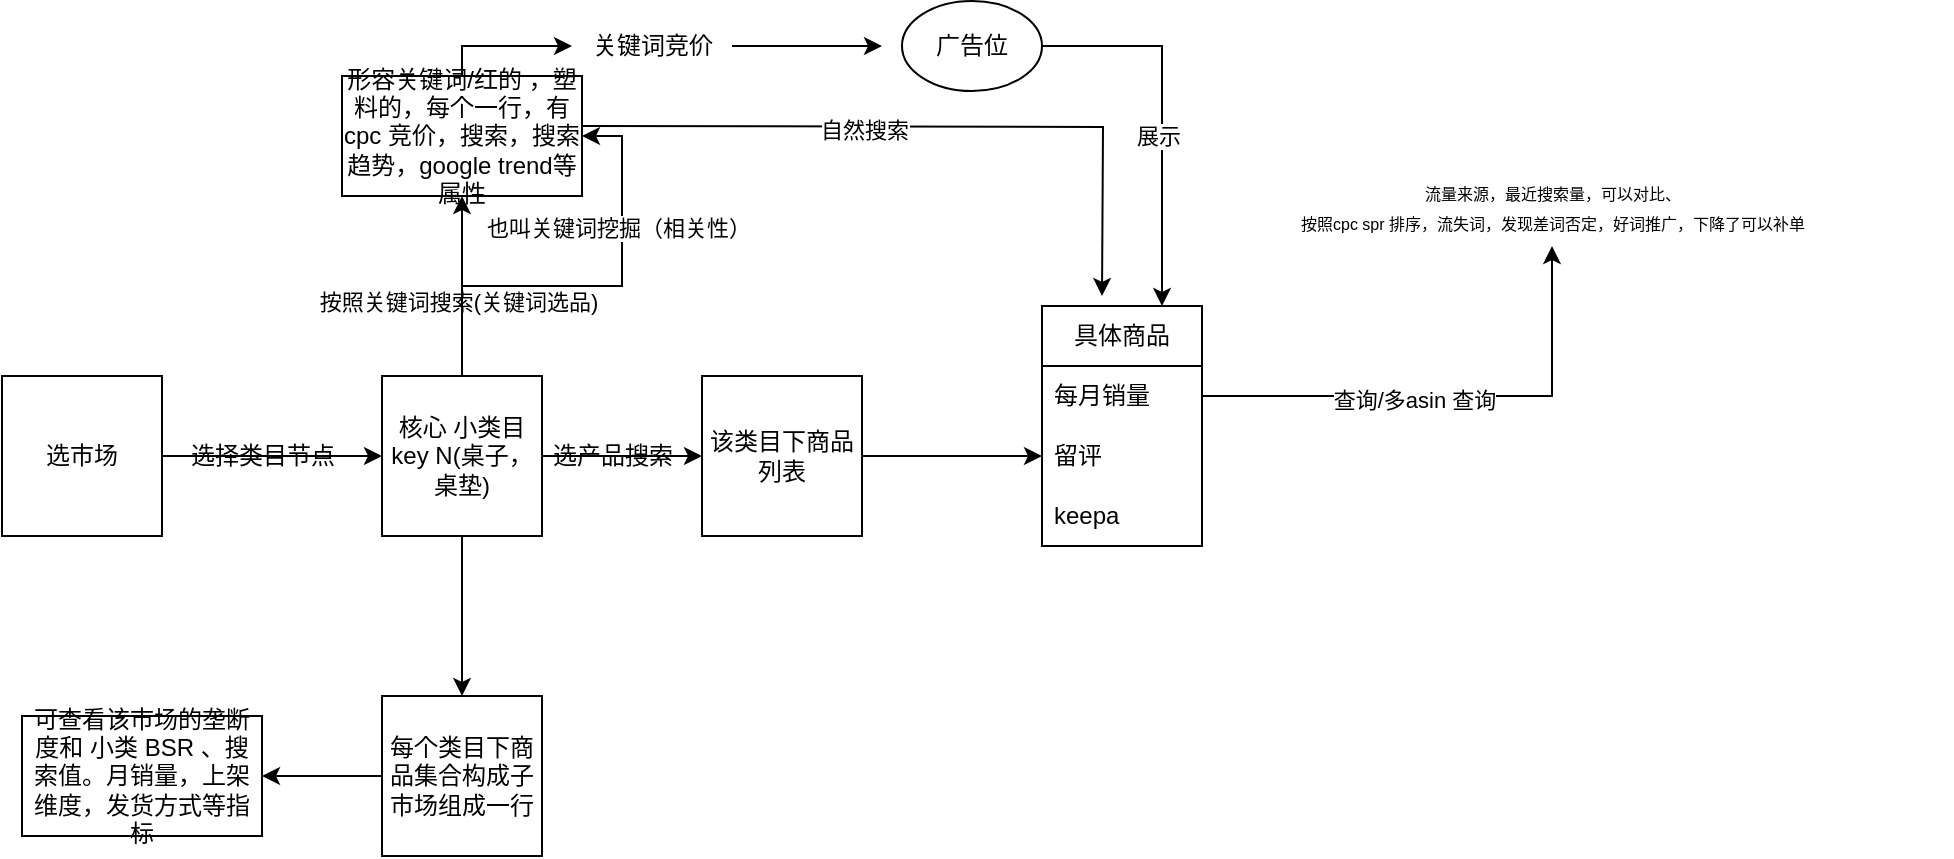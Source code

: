 <mxfile version="21.5.0" type="github">
  <diagram name="第 1 页" id="L8ZCrId86UIUJhBQzHBy">
    <mxGraphModel dx="598" dy="1480" grid="1" gridSize="10" guides="1" tooltips="1" connect="1" arrows="1" fold="1" page="1" pageScale="1" pageWidth="827" pageHeight="1169" math="0" shadow="0">
      <root>
        <mxCell id="0" />
        <mxCell id="1" parent="0" />
        <mxCell id="fAKyNClEuvAhxEzox4LH-3" value="" style="edgeStyle=orthogonalEdgeStyle;rounded=0;orthogonalLoop=1;jettySize=auto;html=1;" edge="1" parent="1" source="fAKyNClEuvAhxEzox4LH-1" target="fAKyNClEuvAhxEzox4LH-2">
          <mxGeometry relative="1" as="geometry" />
        </mxCell>
        <mxCell id="fAKyNClEuvAhxEzox4LH-10" value="" style="edgeStyle=orthogonalEdgeStyle;rounded=0;orthogonalLoop=1;jettySize=auto;html=1;" edge="1" parent="1" source="fAKyNClEuvAhxEzox4LH-1" target="fAKyNClEuvAhxEzox4LH-9">
          <mxGeometry relative="1" as="geometry" />
        </mxCell>
        <mxCell id="fAKyNClEuvAhxEzox4LH-20" value="" style="edgeStyle=orthogonalEdgeStyle;rounded=0;orthogonalLoop=1;jettySize=auto;html=1;" edge="1" parent="1" source="fAKyNClEuvAhxEzox4LH-1" target="fAKyNClEuvAhxEzox4LH-19">
          <mxGeometry relative="1" as="geometry" />
        </mxCell>
        <mxCell id="fAKyNClEuvAhxEzox4LH-21" value="按照关键词搜索(关键词选品)" style="edgeLabel;html=1;align=center;verticalAlign=middle;resizable=0;points=[];" vertex="1" connectable="0" parent="fAKyNClEuvAhxEzox4LH-20">
          <mxGeometry x="-0.167" y="2" relative="1" as="geometry">
            <mxPoint as="offset" />
          </mxGeometry>
        </mxCell>
        <mxCell id="fAKyNClEuvAhxEzox4LH-22" style="edgeStyle=orthogonalEdgeStyle;rounded=0;orthogonalLoop=1;jettySize=auto;html=1;entryX=1;entryY=0.5;entryDx=0;entryDy=0;" edge="1" parent="1" source="fAKyNClEuvAhxEzox4LH-1" target="fAKyNClEuvAhxEzox4LH-19">
          <mxGeometry relative="1" as="geometry" />
        </mxCell>
        <mxCell id="fAKyNClEuvAhxEzox4LH-23" value="也叫关键词挖掘（相关性）" style="edgeLabel;html=1;align=center;verticalAlign=middle;resizable=0;points=[];" vertex="1" connectable="0" parent="fAKyNClEuvAhxEzox4LH-22">
          <mxGeometry x="0.401" y="2" relative="1" as="geometry">
            <mxPoint as="offset" />
          </mxGeometry>
        </mxCell>
        <mxCell id="fAKyNClEuvAhxEzox4LH-1" value="核心 小类目key N(桌子，桌垫)" style="whiteSpace=wrap;html=1;aspect=fixed;" vertex="1" parent="1">
          <mxGeometry x="200" y="175" width="80" height="80" as="geometry" />
        </mxCell>
        <mxCell id="fAKyNClEuvAhxEzox4LH-18" style="edgeStyle=orthogonalEdgeStyle;rounded=0;orthogonalLoop=1;jettySize=auto;html=1;" edge="1" parent="1" source="fAKyNClEuvAhxEzox4LH-2" target="fAKyNClEuvAhxEzox4LH-16">
          <mxGeometry relative="1" as="geometry" />
        </mxCell>
        <mxCell id="fAKyNClEuvAhxEzox4LH-2" value="该类目下商品列表" style="whiteSpace=wrap;html=1;aspect=fixed;" vertex="1" parent="1">
          <mxGeometry x="360" y="175" width="80" height="80" as="geometry" />
        </mxCell>
        <mxCell id="fAKyNClEuvAhxEzox4LH-6" style="edgeStyle=orthogonalEdgeStyle;rounded=0;orthogonalLoop=1;jettySize=auto;html=1;entryX=0;entryY=0.5;entryDx=0;entryDy=0;" edge="1" parent="1" source="fAKyNClEuvAhxEzox4LH-4" target="fAKyNClEuvAhxEzox4LH-1">
          <mxGeometry relative="1" as="geometry" />
        </mxCell>
        <mxCell id="fAKyNClEuvAhxEzox4LH-4" value="选市场" style="whiteSpace=wrap;html=1;aspect=fixed;" vertex="1" parent="1">
          <mxGeometry x="10" y="175" width="80" height="80" as="geometry" />
        </mxCell>
        <mxCell id="fAKyNClEuvAhxEzox4LH-7" value="选择类目节点" style="text;html=1;align=center;verticalAlign=middle;resizable=0;points=[];autosize=1;strokeColor=none;fillColor=none;" vertex="1" parent="1">
          <mxGeometry x="90" y="200" width="100" height="30" as="geometry" />
        </mxCell>
        <mxCell id="fAKyNClEuvAhxEzox4LH-8" value="选产品搜索" style="text;html=1;align=center;verticalAlign=middle;resizable=0;points=[];autosize=1;strokeColor=none;fillColor=none;" vertex="1" parent="1">
          <mxGeometry x="275" y="200" width="80" height="30" as="geometry" />
        </mxCell>
        <mxCell id="fAKyNClEuvAhxEzox4LH-12" value="" style="edgeStyle=orthogonalEdgeStyle;rounded=0;orthogonalLoop=1;jettySize=auto;html=1;" edge="1" parent="1" source="fAKyNClEuvAhxEzox4LH-9" target="fAKyNClEuvAhxEzox4LH-11">
          <mxGeometry relative="1" as="geometry" />
        </mxCell>
        <mxCell id="fAKyNClEuvAhxEzox4LH-9" value="每个类目下商品集合构成子市场组成一行" style="whiteSpace=wrap;html=1;aspect=fixed;" vertex="1" parent="1">
          <mxGeometry x="200" y="335" width="80" height="80" as="geometry" />
        </mxCell>
        <mxCell id="fAKyNClEuvAhxEzox4LH-11" value="可查看该市场的垄断度和 小类 BSR 、搜索值。月销量，上架维度，发货方式等指标" style="whiteSpace=wrap;html=1;" vertex="1" parent="1">
          <mxGeometry x="20" y="345" width="120" height="60" as="geometry" />
        </mxCell>
        <mxCell id="fAKyNClEuvAhxEzox4LH-14" value="具体商品" style="swimlane;fontStyle=0;childLayout=stackLayout;horizontal=1;startSize=30;horizontalStack=0;resizeParent=1;resizeParentMax=0;resizeLast=0;collapsible=1;marginBottom=0;whiteSpace=wrap;html=1;" vertex="1" parent="1">
          <mxGeometry x="530" y="140" width="80" height="120" as="geometry" />
        </mxCell>
        <mxCell id="fAKyNClEuvAhxEzox4LH-15" value="每月销量" style="text;strokeColor=none;fillColor=none;align=left;verticalAlign=middle;spacingLeft=4;spacingRight=4;overflow=hidden;points=[[0,0.5],[1,0.5]];portConstraint=eastwest;rotatable=0;whiteSpace=wrap;html=1;" vertex="1" parent="fAKyNClEuvAhxEzox4LH-14">
          <mxGeometry y="30" width="80" height="30" as="geometry" />
        </mxCell>
        <mxCell id="fAKyNClEuvAhxEzox4LH-16" value="留评" style="text;strokeColor=none;fillColor=none;align=left;verticalAlign=middle;spacingLeft=4;spacingRight=4;overflow=hidden;points=[[0,0.5],[1,0.5]];portConstraint=eastwest;rotatable=0;whiteSpace=wrap;html=1;" vertex="1" parent="fAKyNClEuvAhxEzox4LH-14">
          <mxGeometry y="60" width="80" height="30" as="geometry" />
        </mxCell>
        <mxCell id="fAKyNClEuvAhxEzox4LH-17" value="keepa" style="text;strokeColor=none;fillColor=none;align=left;verticalAlign=middle;spacingLeft=4;spacingRight=4;overflow=hidden;points=[[0,0.5],[1,0.5]];portConstraint=eastwest;rotatable=0;whiteSpace=wrap;html=1;" vertex="1" parent="fAKyNClEuvAhxEzox4LH-14">
          <mxGeometry y="90" width="80" height="30" as="geometry" />
        </mxCell>
        <mxCell id="fAKyNClEuvAhxEzox4LH-24" style="edgeStyle=orthogonalEdgeStyle;rounded=0;orthogonalLoop=1;jettySize=auto;html=1;entryX=0.375;entryY=0;entryDx=0;entryDy=0;entryPerimeter=0;" edge="1" parent="1">
          <mxGeometry relative="1" as="geometry">
            <mxPoint x="300" y="50" as="sourcePoint" />
            <mxPoint x="560" y="135" as="targetPoint" />
          </mxGeometry>
        </mxCell>
        <mxCell id="fAKyNClEuvAhxEzox4LH-25" value="自然搜索" style="edgeLabel;html=1;align=center;verticalAlign=middle;resizable=0;points=[];" vertex="1" connectable="0" parent="fAKyNClEuvAhxEzox4LH-24">
          <mxGeometry x="-0.186" y="-1" relative="1" as="geometry">
            <mxPoint as="offset" />
          </mxGeometry>
        </mxCell>
        <mxCell id="fAKyNClEuvAhxEzox4LH-26" style="edgeStyle=orthogonalEdgeStyle;rounded=0;orthogonalLoop=1;jettySize=auto;html=1;" edge="1" parent="1" source="fAKyNClEuvAhxEzox4LH-27">
          <mxGeometry relative="1" as="geometry">
            <mxPoint x="450" y="10" as="targetPoint" />
            <Array as="points">
              <mxPoint x="430" y="10" />
            </Array>
          </mxGeometry>
        </mxCell>
        <mxCell id="fAKyNClEuvAhxEzox4LH-19" value="形容关键词/红的 ，塑料的，每个一行，有cpc 竞价，搜索，搜索趋势，google trend等属性" style="whiteSpace=wrap;html=1;" vertex="1" parent="1">
          <mxGeometry x="180" y="25" width="120" height="60" as="geometry" />
        </mxCell>
        <mxCell id="fAKyNClEuvAhxEzox4LH-28" value="" style="edgeStyle=orthogonalEdgeStyle;rounded=0;orthogonalLoop=1;jettySize=auto;html=1;" edge="1" parent="1" source="fAKyNClEuvAhxEzox4LH-19" target="fAKyNClEuvAhxEzox4LH-27">
          <mxGeometry relative="1" as="geometry">
            <mxPoint x="450" y="10" as="targetPoint" />
            <mxPoint x="240" y="25" as="sourcePoint" />
            <Array as="points">
              <mxPoint x="240" y="10" />
            </Array>
          </mxGeometry>
        </mxCell>
        <mxCell id="fAKyNClEuvAhxEzox4LH-27" value="关键词竞价" style="text;html=1;align=center;verticalAlign=middle;resizable=0;points=[];autosize=1;strokeColor=none;fillColor=none;" vertex="1" parent="1">
          <mxGeometry x="295" y="-5" width="80" height="30" as="geometry" />
        </mxCell>
        <mxCell id="fAKyNClEuvAhxEzox4LH-30" style="edgeStyle=orthogonalEdgeStyle;rounded=0;orthogonalLoop=1;jettySize=auto;html=1;entryX=0.75;entryY=0;entryDx=0;entryDy=0;" edge="1" parent="1" source="fAKyNClEuvAhxEzox4LH-29" target="fAKyNClEuvAhxEzox4LH-14">
          <mxGeometry relative="1" as="geometry">
            <Array as="points">
              <mxPoint x="590" y="10" />
            </Array>
          </mxGeometry>
        </mxCell>
        <mxCell id="fAKyNClEuvAhxEzox4LH-31" value="展示" style="edgeLabel;html=1;align=center;verticalAlign=middle;resizable=0;points=[];" vertex="1" connectable="0" parent="fAKyNClEuvAhxEzox4LH-30">
          <mxGeometry x="0.1" y="-2" relative="1" as="geometry">
            <mxPoint as="offset" />
          </mxGeometry>
        </mxCell>
        <mxCell id="fAKyNClEuvAhxEzox4LH-29" value="广告位" style="ellipse;whiteSpace=wrap;html=1;" vertex="1" parent="1">
          <mxGeometry x="460" y="-12.5" width="70" height="45" as="geometry" />
        </mxCell>
        <mxCell id="fAKyNClEuvAhxEzox4LH-33" value="&lt;font style=&quot;font-size: 8px;&quot;&gt;流量来源，最近搜索量，可以对比、&lt;br&gt;按照cpc spr 排序，流失词，发现差词否定，好词推广，下降了可以补单&lt;/font&gt;" style="text;html=1;align=center;verticalAlign=middle;resizable=0;points=[];autosize=1;strokeColor=none;fillColor=none;" vertex="1" parent="1">
          <mxGeometry x="585" y="70" width="400" height="40" as="geometry" />
        </mxCell>
        <mxCell id="fAKyNClEuvAhxEzox4LH-34" style="edgeStyle=orthogonalEdgeStyle;rounded=0;orthogonalLoop=1;jettySize=auto;html=1;" edge="1" parent="1" source="fAKyNClEuvAhxEzox4LH-15" target="fAKyNClEuvAhxEzox4LH-33">
          <mxGeometry relative="1" as="geometry" />
        </mxCell>
        <mxCell id="fAKyNClEuvAhxEzox4LH-35" value="查询/多asin 查询" style="edgeLabel;html=1;align=center;verticalAlign=middle;resizable=0;points=[];" vertex="1" connectable="0" parent="fAKyNClEuvAhxEzox4LH-34">
          <mxGeometry x="-0.156" y="-2" relative="1" as="geometry">
            <mxPoint as="offset" />
          </mxGeometry>
        </mxCell>
      </root>
    </mxGraphModel>
  </diagram>
</mxfile>
